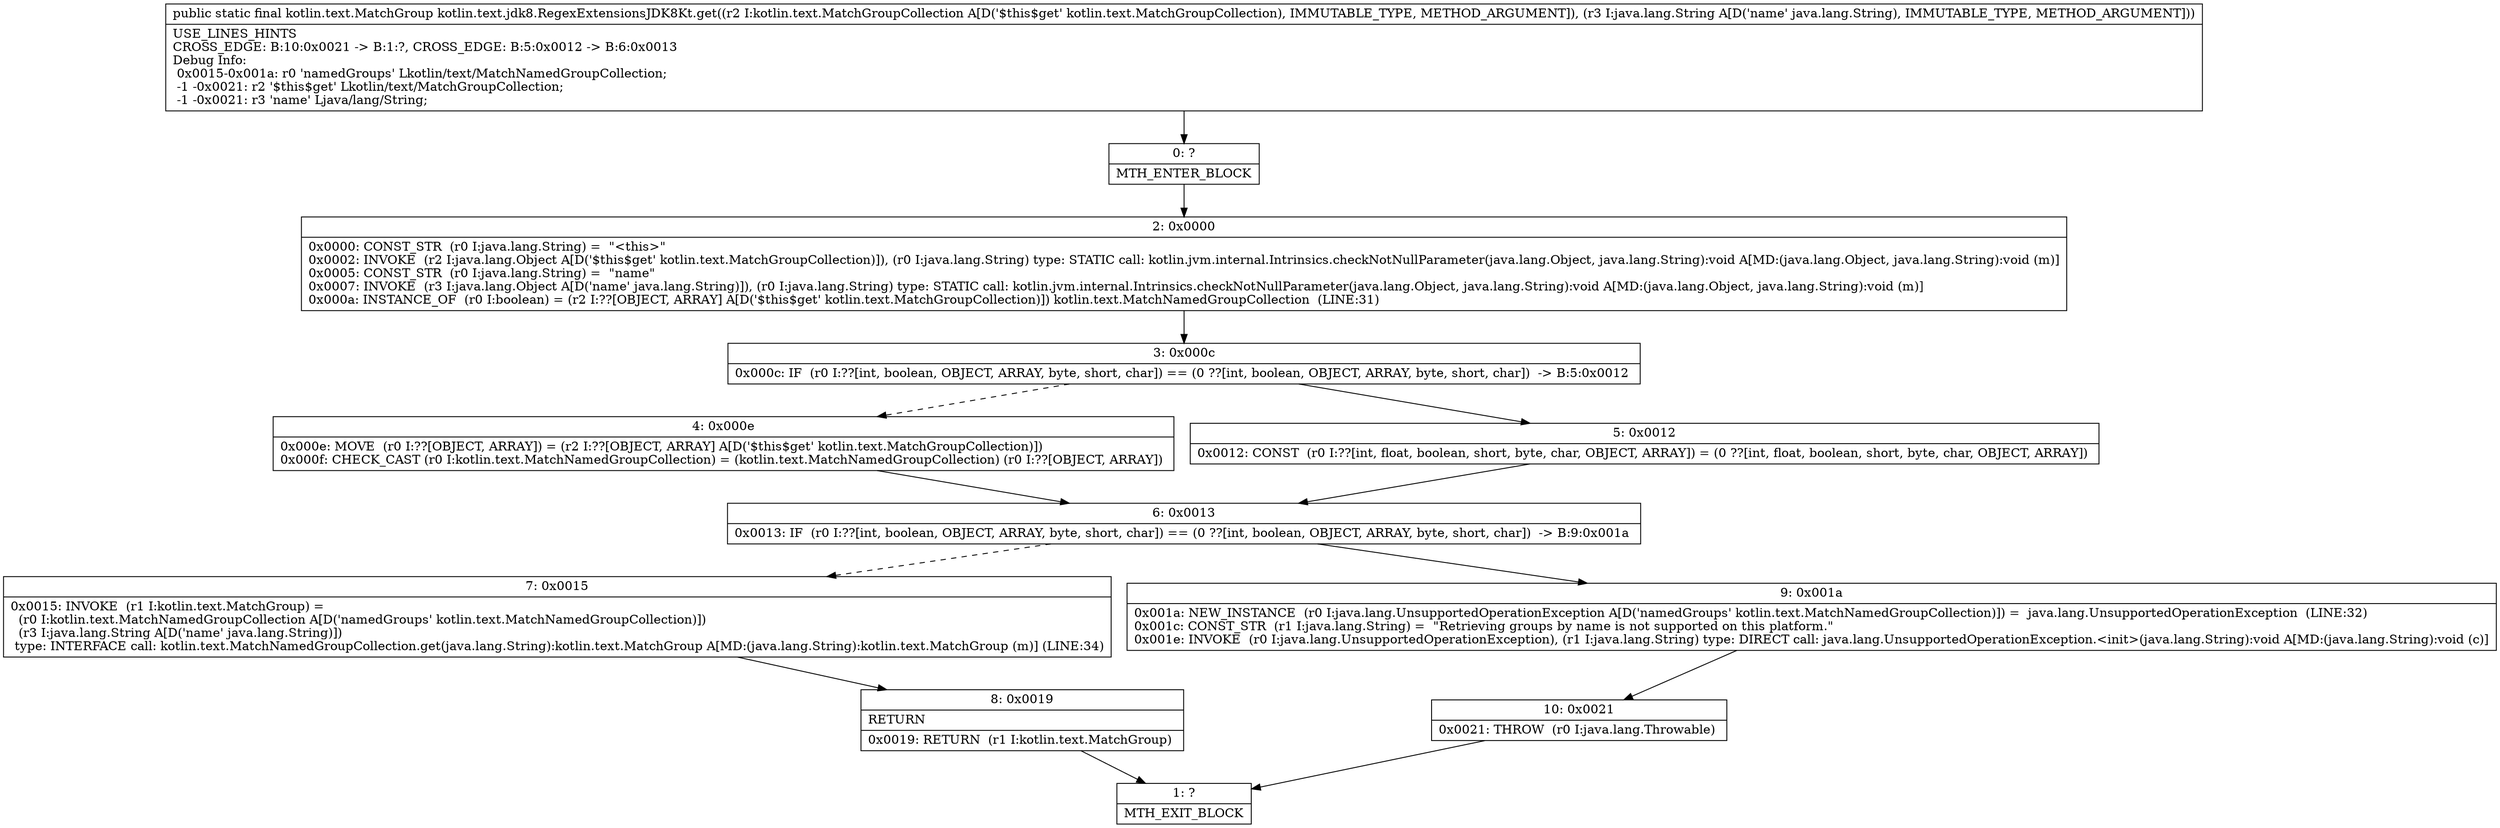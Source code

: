 digraph "CFG forkotlin.text.jdk8.RegexExtensionsJDK8Kt.get(Lkotlin\/text\/MatchGroupCollection;Ljava\/lang\/String;)Lkotlin\/text\/MatchGroup;" {
Node_0 [shape=record,label="{0\:\ ?|MTH_ENTER_BLOCK\l}"];
Node_2 [shape=record,label="{2\:\ 0x0000|0x0000: CONST_STR  (r0 I:java.lang.String) =  \"\<this\>\" \l0x0002: INVOKE  (r2 I:java.lang.Object A[D('$this$get' kotlin.text.MatchGroupCollection)]), (r0 I:java.lang.String) type: STATIC call: kotlin.jvm.internal.Intrinsics.checkNotNullParameter(java.lang.Object, java.lang.String):void A[MD:(java.lang.Object, java.lang.String):void (m)]\l0x0005: CONST_STR  (r0 I:java.lang.String) =  \"name\" \l0x0007: INVOKE  (r3 I:java.lang.Object A[D('name' java.lang.String)]), (r0 I:java.lang.String) type: STATIC call: kotlin.jvm.internal.Intrinsics.checkNotNullParameter(java.lang.Object, java.lang.String):void A[MD:(java.lang.Object, java.lang.String):void (m)]\l0x000a: INSTANCE_OF  (r0 I:boolean) = (r2 I:??[OBJECT, ARRAY] A[D('$this$get' kotlin.text.MatchGroupCollection)]) kotlin.text.MatchNamedGroupCollection  (LINE:31)\l}"];
Node_3 [shape=record,label="{3\:\ 0x000c|0x000c: IF  (r0 I:??[int, boolean, OBJECT, ARRAY, byte, short, char]) == (0 ??[int, boolean, OBJECT, ARRAY, byte, short, char])  \-\> B:5:0x0012 \l}"];
Node_4 [shape=record,label="{4\:\ 0x000e|0x000e: MOVE  (r0 I:??[OBJECT, ARRAY]) = (r2 I:??[OBJECT, ARRAY] A[D('$this$get' kotlin.text.MatchGroupCollection)]) \l0x000f: CHECK_CAST (r0 I:kotlin.text.MatchNamedGroupCollection) = (kotlin.text.MatchNamedGroupCollection) (r0 I:??[OBJECT, ARRAY]) \l}"];
Node_6 [shape=record,label="{6\:\ 0x0013|0x0013: IF  (r0 I:??[int, boolean, OBJECT, ARRAY, byte, short, char]) == (0 ??[int, boolean, OBJECT, ARRAY, byte, short, char])  \-\> B:9:0x001a \l}"];
Node_7 [shape=record,label="{7\:\ 0x0015|0x0015: INVOKE  (r1 I:kotlin.text.MatchGroup) = \l  (r0 I:kotlin.text.MatchNamedGroupCollection A[D('namedGroups' kotlin.text.MatchNamedGroupCollection)])\l  (r3 I:java.lang.String A[D('name' java.lang.String)])\l type: INTERFACE call: kotlin.text.MatchNamedGroupCollection.get(java.lang.String):kotlin.text.MatchGroup A[MD:(java.lang.String):kotlin.text.MatchGroup (m)] (LINE:34)\l}"];
Node_8 [shape=record,label="{8\:\ 0x0019|RETURN\l|0x0019: RETURN  (r1 I:kotlin.text.MatchGroup) \l}"];
Node_1 [shape=record,label="{1\:\ ?|MTH_EXIT_BLOCK\l}"];
Node_9 [shape=record,label="{9\:\ 0x001a|0x001a: NEW_INSTANCE  (r0 I:java.lang.UnsupportedOperationException A[D('namedGroups' kotlin.text.MatchNamedGroupCollection)]) =  java.lang.UnsupportedOperationException  (LINE:32)\l0x001c: CONST_STR  (r1 I:java.lang.String) =  \"Retrieving groups by name is not supported on this platform.\" \l0x001e: INVOKE  (r0 I:java.lang.UnsupportedOperationException), (r1 I:java.lang.String) type: DIRECT call: java.lang.UnsupportedOperationException.\<init\>(java.lang.String):void A[MD:(java.lang.String):void (c)]\l}"];
Node_10 [shape=record,label="{10\:\ 0x0021|0x0021: THROW  (r0 I:java.lang.Throwable) \l}"];
Node_5 [shape=record,label="{5\:\ 0x0012|0x0012: CONST  (r0 I:??[int, float, boolean, short, byte, char, OBJECT, ARRAY]) = (0 ??[int, float, boolean, short, byte, char, OBJECT, ARRAY]) \l}"];
MethodNode[shape=record,label="{public static final kotlin.text.MatchGroup kotlin.text.jdk8.RegexExtensionsJDK8Kt.get((r2 I:kotlin.text.MatchGroupCollection A[D('$this$get' kotlin.text.MatchGroupCollection), IMMUTABLE_TYPE, METHOD_ARGUMENT]), (r3 I:java.lang.String A[D('name' java.lang.String), IMMUTABLE_TYPE, METHOD_ARGUMENT]))  | USE_LINES_HINTS\lCROSS_EDGE: B:10:0x0021 \-\> B:1:?, CROSS_EDGE: B:5:0x0012 \-\> B:6:0x0013\lDebug Info:\l  0x0015\-0x001a: r0 'namedGroups' Lkotlin\/text\/MatchNamedGroupCollection;\l  \-1 \-0x0021: r2 '$this$get' Lkotlin\/text\/MatchGroupCollection;\l  \-1 \-0x0021: r3 'name' Ljava\/lang\/String;\l}"];
MethodNode -> Node_0;Node_0 -> Node_2;
Node_2 -> Node_3;
Node_3 -> Node_4[style=dashed];
Node_3 -> Node_5;
Node_4 -> Node_6;
Node_6 -> Node_7[style=dashed];
Node_6 -> Node_9;
Node_7 -> Node_8;
Node_8 -> Node_1;
Node_9 -> Node_10;
Node_10 -> Node_1;
Node_5 -> Node_6;
}

